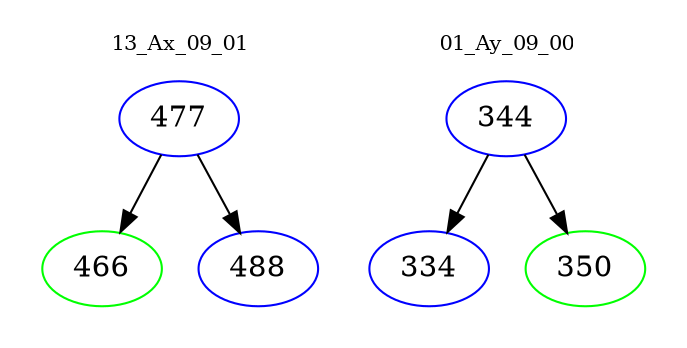 digraph{
subgraph cluster_0 {
color = white
label = "13_Ax_09_01";
fontsize=10;
T0_477 [label="477", color="blue"]
T0_477 -> T0_466 [color="black"]
T0_466 [label="466", color="green"]
T0_477 -> T0_488 [color="black"]
T0_488 [label="488", color="blue"]
}
subgraph cluster_1 {
color = white
label = "01_Ay_09_00";
fontsize=10;
T1_344 [label="344", color="blue"]
T1_344 -> T1_334 [color="black"]
T1_334 [label="334", color="blue"]
T1_344 -> T1_350 [color="black"]
T1_350 [label="350", color="green"]
}
}

